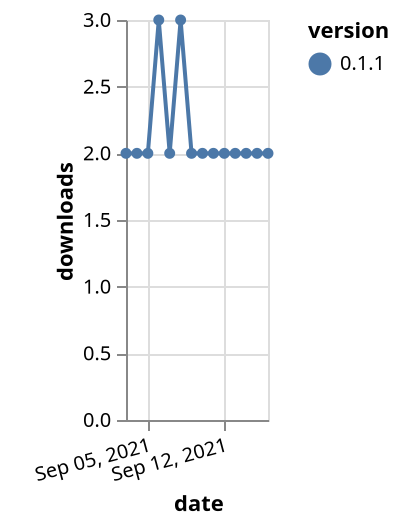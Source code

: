 {"$schema": "https://vega.github.io/schema/vega-lite/v5.json", "description": "A simple bar chart with embedded data.", "data": {"values": [{"date": "2021-09-03", "total": 4287, "delta": 2, "version": "0.1.1"}, {"date": "2021-09-04", "total": 4289, "delta": 2, "version": "0.1.1"}, {"date": "2021-09-05", "total": 4291, "delta": 2, "version": "0.1.1"}, {"date": "2021-09-06", "total": 4294, "delta": 3, "version": "0.1.1"}, {"date": "2021-09-07", "total": 4296, "delta": 2, "version": "0.1.1"}, {"date": "2021-09-08", "total": 4299, "delta": 3, "version": "0.1.1"}, {"date": "2021-09-09", "total": 4301, "delta": 2, "version": "0.1.1"}, {"date": "2021-09-10", "total": 4303, "delta": 2, "version": "0.1.1"}, {"date": "2021-09-11", "total": 4305, "delta": 2, "version": "0.1.1"}, {"date": "2021-09-12", "total": 4307, "delta": 2, "version": "0.1.1"}, {"date": "2021-09-13", "total": 4309, "delta": 2, "version": "0.1.1"}, {"date": "2021-09-14", "total": 4311, "delta": 2, "version": "0.1.1"}, {"date": "2021-09-15", "total": 4313, "delta": 2, "version": "0.1.1"}, {"date": "2021-09-16", "total": 4315, "delta": 2, "version": "0.1.1"}]}, "width": "container", "mark": {"type": "line", "point": {"filled": true}}, "encoding": {"x": {"field": "date", "type": "temporal", "timeUnit": "yearmonthdate", "title": "date", "axis": {"labelAngle": -15}}, "y": {"field": "delta", "type": "quantitative", "title": "downloads"}, "color": {"field": "version", "type": "nominal"}, "tooltip": {"field": "delta"}}}
